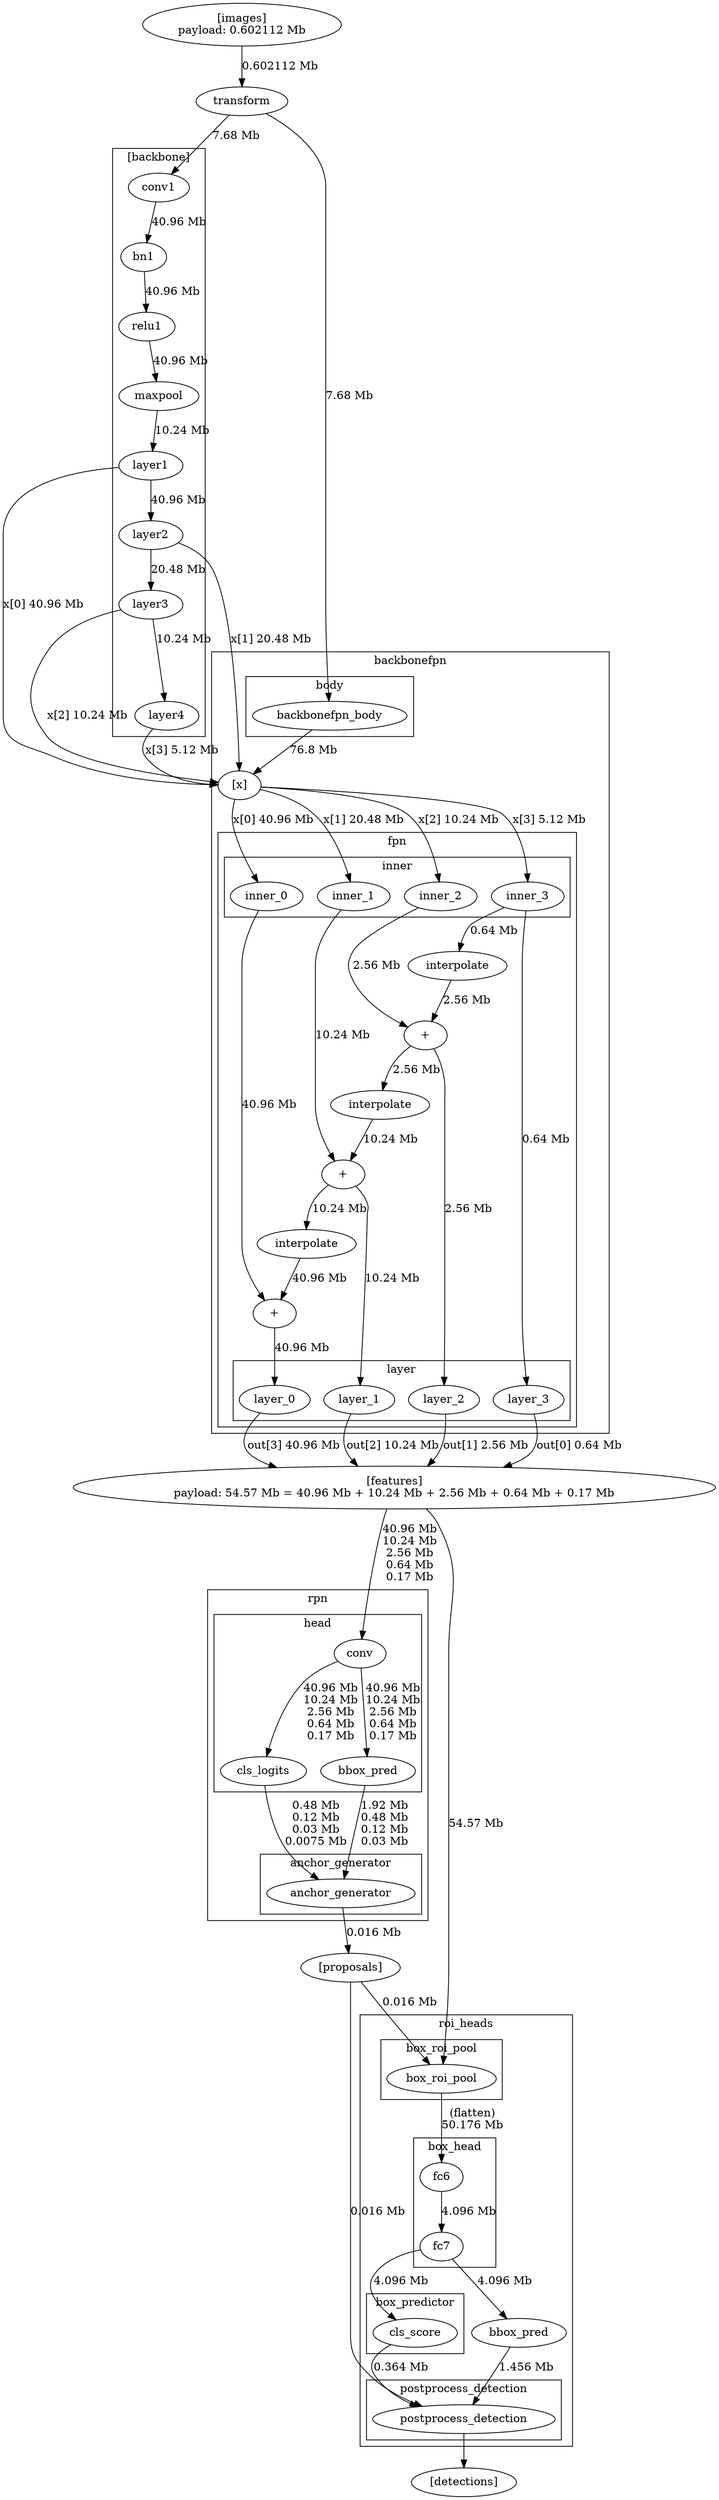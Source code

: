 digraph {

    // \ntime: \ncpu: \ncuda: \n
    transform       [label="transform"];
    conv1           [label="conv1"];
    bn1             [label="bn1"];
    relu1           [label="relu1"];
    maxpool         [label="maxpool"];
    layer1          [label="layer1"];
    layer2          [label="layer2"];
    layer3          [label="layer3"];
    layer4          [label="layer4"];
    backbonefpn_body[label="backbonefpn_body"];
    inner_0         [label="inner_0"];
    inner_1         [label="inner_1"];
    inner_2         [label="inner_2"];
    inner_3         [label="inner_3"];
    interpolate_0   [label="interpolate"];
    interpolate_1   [label="interpolate"];
    interpolate_2   [label="interpolate"];
    sum_0           [label="+"];
    sum_1           [label="+"];
    sum_2           [label="+"];
    layer_0         [label="layer_0"];
    layer_1         [label="layer_1"];
    layer_2         [label="layer_2"];
    conv            [label="conv"];
    cls_logits      [label="cls_logits"];
    bbox_pred       [label="bbox_pred"];
    anchor_generator[label="anchor_generator"];
    box_roi_pool    [label="box_roi_pool"];
    fc6             [label="fc6"];
    fc7             [label="fc7"];
    cls_score       [label="cls_score"];
    bbox_pred1      [label="bbox_pred"];
    postprocess_detection [label="postprocess_detection"];

    images          [label="[images]\npayload: 0.602112 Mb"];
    x               [label="[x]\npayload: 76.8 Mb"];
    features        [label="[features]\npayload: 54.57 Mb = 40.96 Mb + 10.24 Mb + 2.56 Mb + 0.64 Mb + 0.17 Mb"];
    proposals       [label="[proposals]\npayload: 0.016 Mb"];
    detections      [label="[detections]"];


    // x [label="[x]"];
    // images [label="[images]"];
    
    images -> transform [label="0.602112 Mb"];

    subgraph FasterRCNN {
        label="FasterRCNN"

        
        transform -> backbonefpn_body [label="7.68 Mb"];

        subgraph cluster_0 {
            label="backbonefpn";

            subgraph cluster_0_0 {
                label="body";

                backbonefpn_body;
            }

           
            backbonefpn_body -> x [label="76.8 Mb"];

            subgraph cluster_0_1 {
                label="fpn";

                subgraph cluster_0_1_0 {
                    label="inner";
                    inner_0; inner_1; inner_2; inner_3;
                }

                subgraph cluster_0_1_1 {
                    label="layer";
                    layer_0; layer_1; layer_2; layer_3;
                }

                // interpolate_0 [label="interpolate"]; 
                // interpolate_1 [label="interpolate"]; 
                // interpolate_2 [label="interpolate"];
                // sum_0 [label="+"]; sum_1[label="+"]; sum_2[label="+"];

                inner_3 -> layer_3 [label="0.64 Mb"];
                inner_3 -> interpolate_2 [label="0.64 Mb"];
                inner_2 -> sum_2 [label="2.56 Mb"];
                inner_1 -> sum_1 [label="10.24 Mb"];
                inner_0 -> sum_0 [label="40.96 Mb"];

                interpolate_2 -> sum_2 [label="2.56 Mb"];
                interpolate_1 -> sum_1 [label="10.24 Mb"];
                interpolate_0 -> sum_0 [label="40.96 Mb"];
                
                sum_2 -> layer_2 [label="2.56 Mb"];
                sum_2 -> interpolate_1 [label="2.56 Mb"];
                sum_1 -> layer_1 [label="10.24 Mb"];
                sum_1 -> interpolate_0 [label="10.24 Mb"];
                sum_0 -> layer_0 [label="40.96 Mb"];

            }

            x -> inner_0 [label="x[0] 40.96 Mb"];
            x -> inner_1 [label="x[1] 20.48 Mb"];
            x -> inner_2 [label="x[2] 10.24 Mb"];
            x -> inner_3 [label="x[3] 5.12 Mb"];

        }

        // features [label="[features]"]

        layer_3 -> features [label="out[0] 0.64 Mb"];
        layer_2 -> features [label="out[1] 2.56 Mb"] ;
        layer_1 -> features [label="out[2] 10.24 Mb"];
        layer_0 -> features [label="out[3] 40.96 Mb"];

        subgraph cluster_1 {
            label="rpn"

            subgraph cluster_1_0 {
                label="head"

                
                conv -> cls_logits [label="40.96 Mb\n10.24 Mb\n2.56 Mb\n0.64 Mb\n0.17 Mb"];
                conv -> bbox_pred [label="40.96 Mb\n10.24 Mb\n2.56 Mb\n0.64 Mb\n0.17 Mb"];

            }

            subgraph cluster_1_1 {
                label="anchor_generator"

                cls_logits -> anchor_generator [label="0.48 Mb\n0.12 Mb\n0.03 Mb\n0.0075 Mb"];
                bbox_pred -> anchor_generator [label="1.92 Mb\n0.48 Mb\n0.12 Mb\n0.03 Mb"];

            }
        }

        features -> conv [label="40.96 Mb\n10.24 Mb\n2.56 Mb\n0.64 Mb\n0.17 Mb"];
        
        proposals [label="[proposals]"];
        anchor_generator -> proposals [label="0.016 Mb"];

        subgraph cluster_2 {
            label="roi_heads"

            subgraph cluster_2_0 {
                label="box_roi_pool";
                box_roi_pool;
            }

            subgraph cluster_2_1 {
                label="box_head";
                fc6 -> fc7 [label="4.096 Mb"];
            }
            box_roi_pool -> fc6 [label="(flatten)\n50.176 Mb"]; 

            subgraph cluster_2_2 {
                label="box_predictor"
                cls_score;
                // bbox_pred1 [label="bbox_pred"];
            }
            fc7 -> cls_score [label="4.096 Mb"];
            fc7 -> bbox_pred1 [label="4.096 Mb"];

            subgraph cluster_2_3 {
                label="postprocess_detection"
                postprocess_detection;
            }
            cls_score -> postprocess_detection [label="0.364 Mb"];
            bbox_pred1 -> postprocess_detection [label="1.456 Mb"];
            
        }
        proposals -> postprocess_detection [label="0.016 Mb"];
        features -> box_roi_pool [label="54.57 Mb"];
        proposals -> box_roi_pool [label="0.016 Mb"];

        // detections [label="[detections]"];
        postprocess_detection -> detections;


    }

    subgraph backbone {
        x [label="[x]"];
        transform -> conv1 [label="7.68 Mb"];
        subgraph cluster_0 {
            label="[backbone]";
            
            maxpool;
            // layer1 [label="{layer1}"];
            // layer2 [label="{layer2}"];
            // layer3 [label="{layer3}"];
            // layer4 [label="{layer4}"];

            
            conv1 -> bn1 [label="40.96 Mb"];
            bn1 -> relu1 [label="40.96 Mb"];
            relu1 -> maxpool [label="40.96 Mb"];
            maxpool -> layer1 [label="10.24 Mb"];
            layer1 -> layer2 [label="40.96 Mb"];
            layer2 -> layer3 [label="20.48 Mb"];
            layer3 -> layer4 [label="10.24 Mb"];
        }
        
        layer1 -> x [label="x[0] 40.96 Mb"];
        layer2 -> x [label="x[1] 20.48 Mb"];
        layer3 -> x [label="x[2] 10.24 Mb"];
        layer4 -> x [label="x[3] 5.12 Mb"];

    }
}